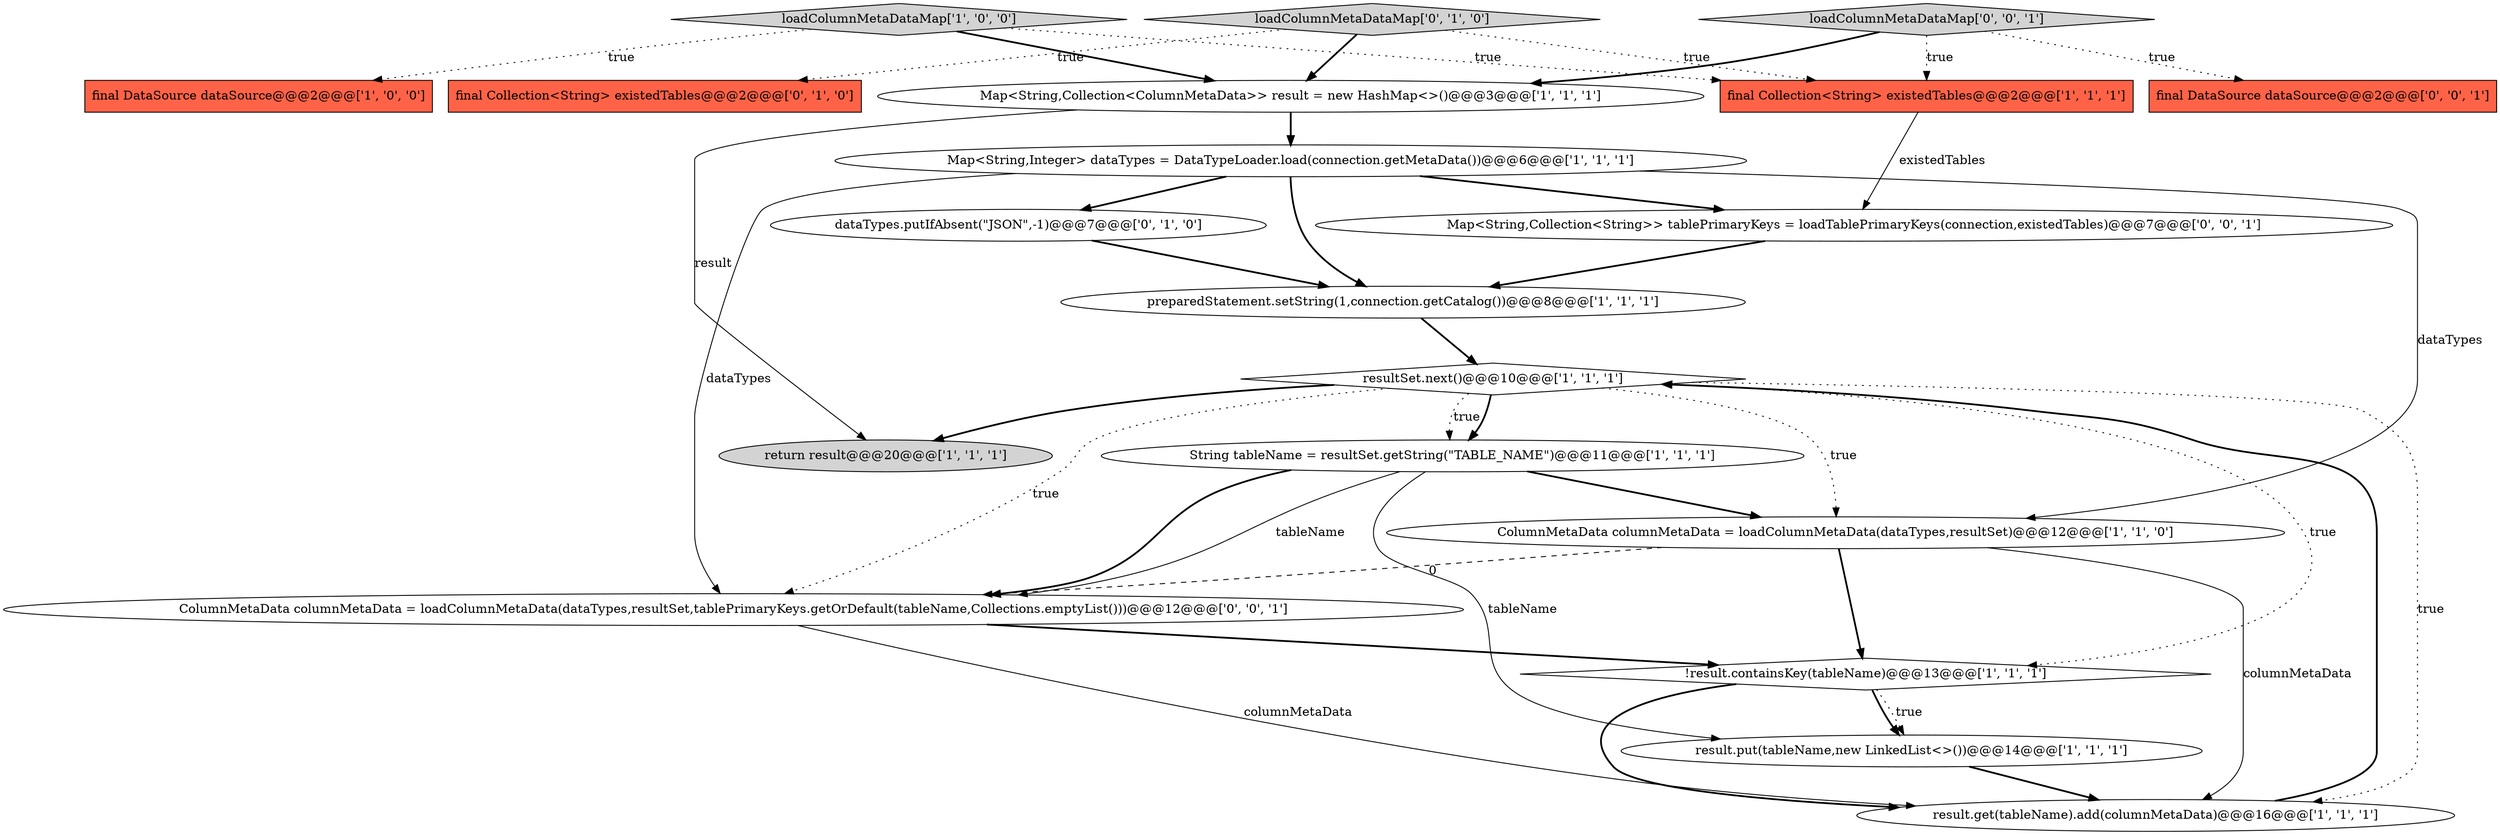 digraph {
17 [style = filled, label = "Map<String,Collection<String>> tablePrimaryKeys = loadTablePrimaryKeys(connection,existedTables)@@@7@@@['0', '0', '1']", fillcolor = white, shape = ellipse image = "AAA0AAABBB3BBB"];
7 [style = filled, label = "Map<String,Collection<ColumnMetaData>> result = new HashMap<>()@@@3@@@['1', '1', '1']", fillcolor = white, shape = ellipse image = "AAA0AAABBB1BBB"];
3 [style = filled, label = "ColumnMetaData columnMetaData = loadColumnMetaData(dataTypes,resultSet)@@@12@@@['1', '1', '0']", fillcolor = white, shape = ellipse image = "AAA0AAABBB1BBB"];
2 [style = filled, label = "final DataSource dataSource@@@2@@@['1', '0', '0']", fillcolor = tomato, shape = box image = "AAA0AAABBB1BBB"];
6 [style = filled, label = "final Collection<String> existedTables@@@2@@@['1', '1', '1']", fillcolor = tomato, shape = box image = "AAA0AAABBB1BBB"];
16 [style = filled, label = "ColumnMetaData columnMetaData = loadColumnMetaData(dataTypes,resultSet,tablePrimaryKeys.getOrDefault(tableName,Collections.emptyList()))@@@12@@@['0', '0', '1']", fillcolor = white, shape = ellipse image = "AAA0AAABBB3BBB"];
4 [style = filled, label = "result.put(tableName,new LinkedList<>())@@@14@@@['1', '1', '1']", fillcolor = white, shape = ellipse image = "AAA0AAABBB1BBB"];
0 [style = filled, label = "preparedStatement.setString(1,connection.getCatalog())@@@8@@@['1', '1', '1']", fillcolor = white, shape = ellipse image = "AAA0AAABBB1BBB"];
5 [style = filled, label = "resultSet.next()@@@10@@@['1', '1', '1']", fillcolor = white, shape = diamond image = "AAA0AAABBB1BBB"];
11 [style = filled, label = "return result@@@20@@@['1', '1', '1']", fillcolor = lightgray, shape = ellipse image = "AAA0AAABBB1BBB"];
14 [style = filled, label = "dataTypes.putIfAbsent(\"JSON\",-1)@@@7@@@['0', '1', '0']", fillcolor = white, shape = ellipse image = "AAA1AAABBB2BBB"];
12 [style = filled, label = "loadColumnMetaDataMap['1', '0', '0']", fillcolor = lightgray, shape = diamond image = "AAA0AAABBB1BBB"];
15 [style = filled, label = "loadColumnMetaDataMap['0', '1', '0']", fillcolor = lightgray, shape = diamond image = "AAA0AAABBB2BBB"];
18 [style = filled, label = "loadColumnMetaDataMap['0', '0', '1']", fillcolor = lightgray, shape = diamond image = "AAA0AAABBB3BBB"];
19 [style = filled, label = "final DataSource dataSource@@@2@@@['0', '0', '1']", fillcolor = tomato, shape = box image = "AAA0AAABBB3BBB"];
13 [style = filled, label = "final Collection<String> existedTables@@@2@@@['0', '1', '0']", fillcolor = tomato, shape = box image = "AAA0AAABBB2BBB"];
9 [style = filled, label = "!result.containsKey(tableName)@@@13@@@['1', '1', '1']", fillcolor = white, shape = diamond image = "AAA0AAABBB1BBB"];
8 [style = filled, label = "result.get(tableName).add(columnMetaData)@@@16@@@['1', '1', '1']", fillcolor = white, shape = ellipse image = "AAA0AAABBB1BBB"];
1 [style = filled, label = "Map<String,Integer> dataTypes = DataTypeLoader.load(connection.getMetaData())@@@6@@@['1', '1', '1']", fillcolor = white, shape = ellipse image = "AAA0AAABBB1BBB"];
10 [style = filled, label = "String tableName = resultSet.getString(\"TABLE_NAME\")@@@11@@@['1', '1', '1']", fillcolor = white, shape = ellipse image = "AAA0AAABBB1BBB"];
10->16 [style = bold, label=""];
5->8 [style = dotted, label="true"];
12->7 [style = bold, label=""];
5->10 [style = dotted, label="true"];
5->16 [style = dotted, label="true"];
1->3 [style = solid, label="dataTypes"];
15->13 [style = dotted, label="true"];
8->5 [style = bold, label=""];
9->4 [style = bold, label=""];
3->16 [style = dashed, label="0"];
5->9 [style = dotted, label="true"];
5->3 [style = dotted, label="true"];
1->16 [style = solid, label="dataTypes"];
4->8 [style = bold, label=""];
14->0 [style = bold, label=""];
15->7 [style = bold, label=""];
5->10 [style = bold, label=""];
1->14 [style = bold, label=""];
12->2 [style = dotted, label="true"];
15->6 [style = dotted, label="true"];
10->3 [style = bold, label=""];
18->6 [style = dotted, label="true"];
3->8 [style = solid, label="columnMetaData"];
5->11 [style = bold, label=""];
7->11 [style = solid, label="result"];
10->16 [style = solid, label="tableName"];
16->8 [style = solid, label="columnMetaData"];
3->9 [style = bold, label=""];
6->17 [style = solid, label="existedTables"];
9->4 [style = dotted, label="true"];
1->17 [style = bold, label=""];
18->19 [style = dotted, label="true"];
10->4 [style = solid, label="tableName"];
7->1 [style = bold, label=""];
9->8 [style = bold, label=""];
0->5 [style = bold, label=""];
12->6 [style = dotted, label="true"];
17->0 [style = bold, label=""];
1->0 [style = bold, label=""];
16->9 [style = bold, label=""];
18->7 [style = bold, label=""];
}
